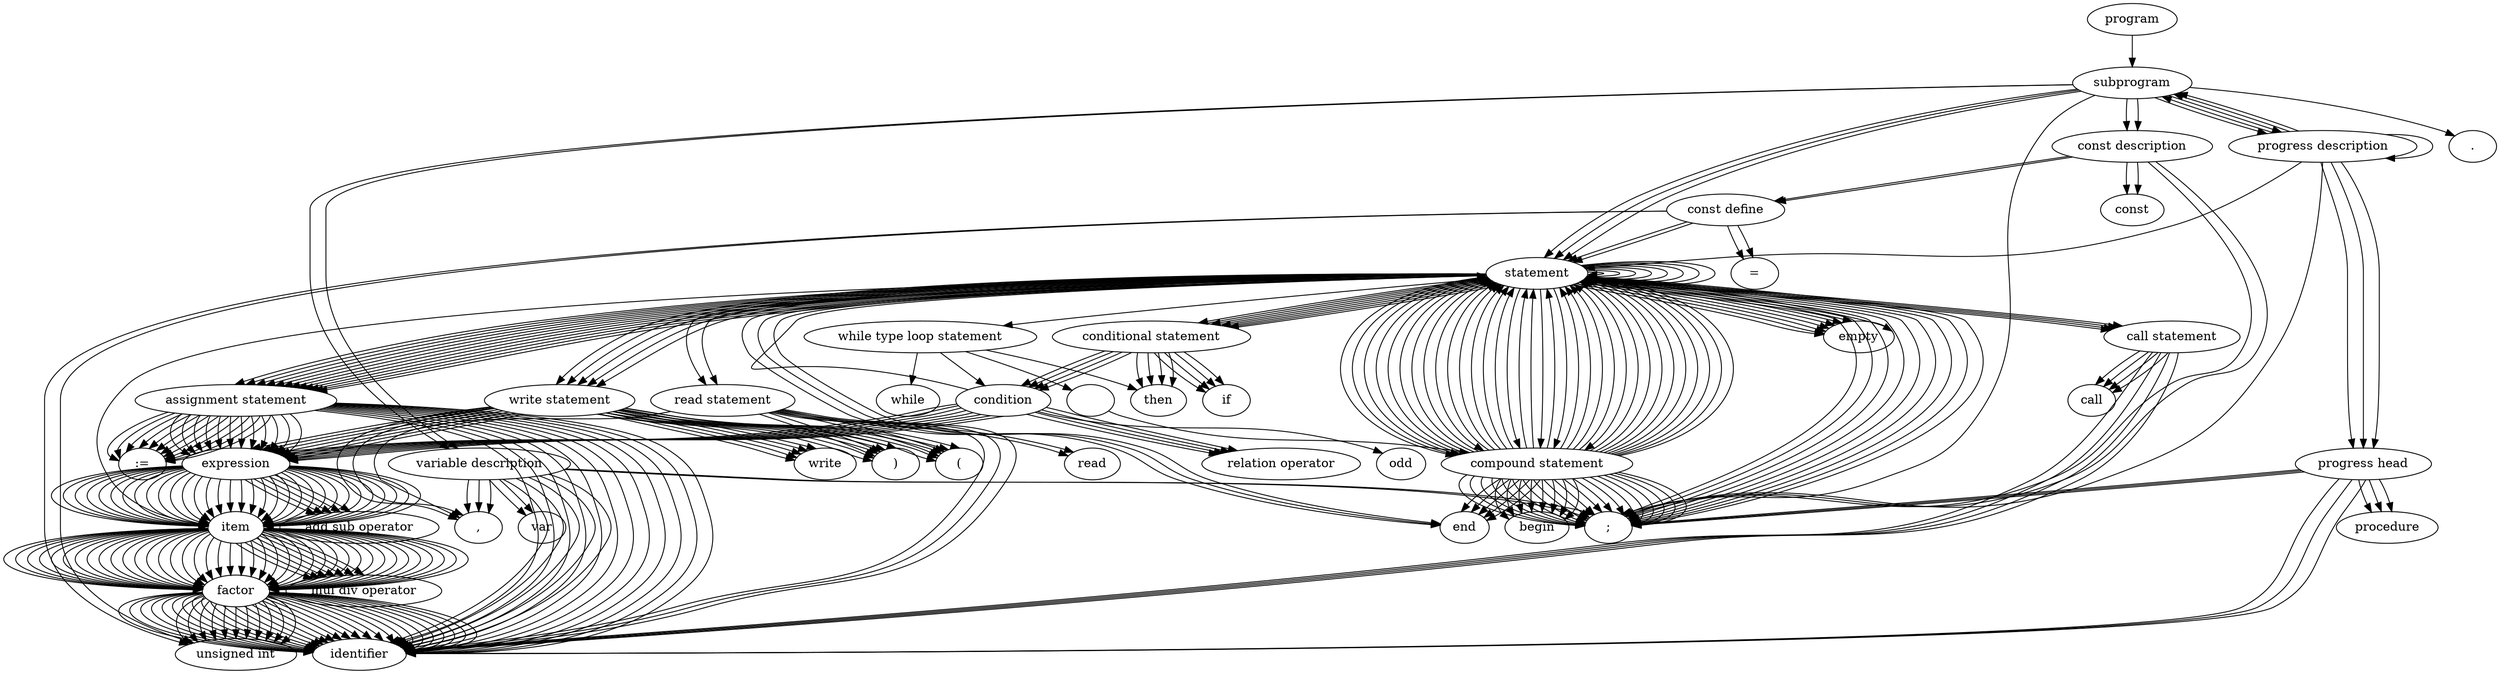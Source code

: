 digraph tree{
"program" -> "subprogram"
"subprogram" -> "progress description"
"progress description" -> "progress description"
"progress description" -> "subprogram"
"subprogram" -> "."
"subprogram" -> "statement"
"statement" -> "compound statement"
"compound statement" -> "statement"
"statement" -> "end"
"statement" -> "statement"
"statement" -> "empty"
"statement" -> ";"
"statement" -> "statement"
"statement" -> "write statement"
"write statement" -> ")"
"write statement" -> "expression"
"expression" -> "item"
"item" -> "factor"
"factor" -> "identifier"
"write statement" -> "("
"write statement" -> "write"
"statement" -> ";"
"statement" -> "statement"
"statement" -> "call statement"
"call statement" -> "identifier"
"call statement" -> "call"
"statement" -> ";"
"statement" -> "statement"
"statement" -> "assignment statement"
"assignment statement" -> "expression"
"expression" -> "item"
"item" -> "factor"
"factor" -> "identifier"
"assignment statement" -> ":="
"assignment statement" -> "identifier"
"statement" -> ";"
"statement" -> "statement"
"statement" -> "read statement"
"read statement" -> ")"
"read statement" -> "identifier"
"read statement" -> "("
"read statement" -> "read"
"statement" -> ";"
"statement" -> "statement"
"statement" -> "compound statement"
"compound statement" -> "end"
"compound statement" -> "statement"
"statement" -> "empty"
"compound statement" -> ";"
"compound statement" -> "statement"
"statement" -> "write statement"
"write statement" -> ")"
"write statement" -> "expression"
"expression" -> "item"
"item" -> "factor"
"factor" -> "unsigned int"
"item" -> "mul div operator"
"item" -> "factor"
"factor" -> "identifier"
"item" -> "mul div operator"
"item" -> "factor"
"factor" -> "identifier"
"write statement" -> ","
"write statement" -> "expression"
"expression" -> "item"
"item" -> "factor"
"factor" -> "identifier"
"item" -> "mul div operator"
"item" -> "factor"
"factor" -> "identifier"
"write statement" -> ","
"write statement" -> "expression"
"expression" -> "item"
"item" -> "factor"
"factor" -> "identifier"
"write statement" -> "("
"write statement" -> "write"
"compound statement" -> ";"
"compound statement" -> "statement"
"statement" -> "call statement"
"call statement" -> "identifier"
"call statement" -> "call"
"compound statement" -> ";"
"compound statement" -> "statement"
"statement" -> "assignment statement"
"assignment statement" -> "expression"
"expression" -> "item"
"item" -> "factor"
"factor" -> "unsigned int"
"assignment statement" -> ":="
"assignment statement" -> "identifier"
"compound statement" -> ";"
"compound statement" -> "statement"
"statement" -> "empty"
"compound statement" -> "begin"
"statement" -> ";"
"statement" -> "conditional statement"
"conditional statement" -> "statement"
"statement" -> "compound statement"
"compound statement" -> "end"
"compound statement" -> "statement"
"statement" -> "empty"
"compound statement" -> ";"
"compound statement" -> "statement"
"statement" -> "assignment statement"
"assignment statement" -> "expression"
"expression" -> "item"
"item" -> "factor"
"factor" -> "identifier"
"assignment statement" -> ":="
"assignment statement" -> "identifier"
"compound statement" -> ";"
"compound statement" -> "statement"
"statement" -> "assignment statement"
"assignment statement" -> "expression"
"expression" -> "item"
"item" -> "factor"
"factor" -> "identifier"
"assignment statement" -> ":="
"assignment statement" -> "identifier"
"compound statement" -> ";"
"compound statement" -> "statement"
"statement" -> "assignment statement"
"assignment statement" -> "expression"
"expression" -> "item"
"item" -> "factor"
"factor" -> "identifier"
"assignment statement" -> ":="
"assignment statement" -> "identifier"
"compound statement" -> "begin"
"conditional statement" -> "then"
"conditional statement" -> "condition"
"condition" -> "expression"
"expression" -> "item"
"item" -> "factor"
"factor" -> "identifier"
"condition" -> "relation operator"
"condition" -> "expression"
"expression" -> "item"
"item" -> "factor"
"factor" -> "identifier"
"conditional statement" -> "if"
"compound statement" -> ";"
"compound statement" -> "statement"
"statement" -> "read statement"
"read statement" -> ")"
"read statement" -> "identifier"
"read statement" -> ","
"read statement" -> "identifier"
"read statement" -> "("
"read statement" -> "read"
"compound statement" -> "begin"
"subprogram" -> "progress description"
"progress description" -> "statement"
"statement" -> ";"
"statement" -> "compound statement"
"compound statement" -> "statement"
"statement" -> "statement"
"statement" -> "end"
"statement" -> "conditional statement"
"conditional statement" -> "statement"
"statement" -> "write statement"
"write statement" -> ")"
"write statement" -> "expression"
"expression" -> "item"
"item" -> "factor"
"factor" -> "unsigned int"
"expression" -> "add sub operator"
"expression" -> "item"
"item" -> "factor"
"factor" -> "identifier"
"write statement" -> "("
"write statement" -> "write"
"conditional statement" -> "then"
"conditional statement" -> "condition"
"condition" -> "expression"
"expression" -> "item"
"item" -> "factor"
"factor" -> "unsigned int"
"condition" -> "relation operator"
"condition" -> "expression"
"expression" -> "item"
"item" -> "factor"
"factor" -> "identifier"
"conditional statement" -> "if"
"statement" -> ";"
"statement" -> "conditional statement"
"conditional statement" -> "statement"
"statement" -> "write statement"
"write statement" -> ")"
"write statement" -> "expression"
"expression" -> "item"
"item" -> "factor"
"factor" -> "identifier"
"write statement" -> "("
"write statement" -> "write"
"conditional statement" -> "then"
"conditional statement" -> "condition"
"condition" -> "statement"
"statement" -> "item"
"item" -> "factor"
"factor" -> "identifier"
"condition" -> "odd"
"conditional statement" -> "if"
"compound statement" -> ";"
"compound statement" -> "statement"
"statement" -> "call statement"
"call statement" -> "identifier"
"call statement" -> "call"
"compound statement" -> "begin"
"progress description" -> "subprogram"
"subprogram" -> ";"
"subprogram" -> "statement"
"statement" -> "compound statement"
"compound statement" -> "statement"
"statement" -> "end"
"statement" -> "statement"
"statement" -> "empty"
"statement" -> ";"
"statement" -> "conditional statement"
"conditional statement" -> "statement"
"statement" -> "compound statement"
"compound statement" -> "end"
"compound statement" -> "statement"
"statement" -> "empty"
"compound statement" -> ";"
"compound statement" -> "statement"
"statement" -> "call statement"
"call statement" -> "identifier"
"call statement" -> "call"
"compound statement" -> ";"
"compound statement" -> "statement"
"statement" -> "assignment statement"
"assignment statement" -> "expression"
"expression" -> "item"
"item" -> "factor"
"factor" -> "identifier"
"item" -> "mul div operator"
"item" -> "factor"
"factor" -> "identifier"
"assignment statement" -> ":="
"assignment statement" -> "identifier"
"compound statement" -> ";"
"compound statement" -> "statement"
"statement" -> "assignment statement"
"assignment statement" -> "expression"
"expression" -> "item"
"item" -> "factor"
"factor" -> "unsigned int"
"expression" -> "add sub operator"
"expression" -> "item"
"item" -> "factor"
"factor" -> "identifier"
"assignment statement" -> ":="
"assignment statement" -> "identifier"
"compound statement" -> "begin"
"conditional statement" -> "then"
"conditional statement" -> "condition"
"condition" -> "expression"
"expression" -> "item"
"item" -> "factor"
"factor" -> "unsigned int"
"condition" -> "relation operator"
"condition" -> "expression"
"expression" -> "item"
"item" -> "factor"
"factor" -> "identifier"
"conditional statement" -> "if"
"compound statement" -> "begin"
"progress description" -> "progress head"
"progress head" -> ";"
"progress head" -> "identifier"
"progress head" -> "procedure"
"subprogram" -> "const description"
"const description" -> ";"
"const description" -> "const define"
"const define" -> "unsigned int"
"const define" -> "="
"const define" -> "statement"
"const description" -> "const"
"progress description" -> "progress head"
"progress head" -> ";"
"progress head" -> "identifier"
"progress head" -> "procedure"
"progress description" -> ";"
"progress description" -> "subprogram"
"subprogram" -> "statement"
"statement" -> "compound statement"
"compound statement" -> "end"
"compound statement" -> "statement"
"statement" -> "empty"
"compound statement" -> ";"
"compound statement" -> "statement"
"statement" -> "while type loop statement"
"while type loop statement" -> ""
"" -> "compound statement"
"compound statement" -> "end"
"compound statement" -> "statement"
"statement" -> "empty"
"compound statement" -> ";"
"compound statement" -> "statement"
"statement" -> "assignment statement"
"assignment statement" -> "expression"
"expression" -> "item"
"item" -> "factor"
"factor" -> "identifier"
"assignment statement" -> ":="
"assignment statement" -> "identifier"
"compound statement" -> ";"
"compound statement" -> "statement"
"statement" -> "assignment statement"
"assignment statement" -> "expression"
"expression" -> "item"
"item" -> "factor"
"factor" -> "identifier"
"assignment statement" -> ":="
"assignment statement" -> "identifier"
"compound statement" -> ";"
"compound statement" -> "statement"
"statement" -> "assignment statement"
"assignment statement" -> "expression"
"expression" -> "item"
"item" -> "factor"
"factor" -> "identifier"
"item" -> "mul div operator"
"item" -> "factor"
"factor" -> "identifier"
"expression" -> "add sub operator"
"expression" -> "item"
"item" -> "factor"
"factor" -> "identifier"
"assignment statement" -> ":="
"assignment statement" -> "identifier"
"compound statement" -> ";"
"compound statement" -> "statement"
"statement" -> "assignment statement"
"assignment statement" -> "expression"
"expression" -> "item"
"item" -> "factor"
"factor" -> "identifier"
"item" -> "mul div operator"
"item" -> "factor"
"factor" -> "identifier"
"assignment statement" -> ":="
"assignment statement" -> "identifier"
"compound statement" -> "begin"
"while type loop statement" -> "then"
"while type loop statement" -> "condition"
"condition" -> "expression"
"expression" -> "item"
"item" -> "factor"
"factor" -> "unsigned int"
"condition" -> "relation operator"
"condition" -> "expression"
"expression" -> "item"
"item" -> "factor"
"factor" -> "identifier"
"while type loop statement" -> "while"
"compound statement" -> ";"
"compound statement" -> "statement"
"statement" -> "write statement"
"write statement" -> ")"
"write statement" -> "expression"
"expression" -> "item"
"item" -> "factor"
"factor" -> "unsigned int"
"expression" -> "add sub operator"
"expression" -> "item"
"item" -> "factor"
"factor" -> "unsigned int"
"expression" -> "add sub operator"
"expression" -> "item"
"item" -> "factor"
"factor" -> "unsigned int"
"item" -> "mul div operator"
"item" -> "factor"
"factor" -> "identifier"
"write statement" -> "("
"write statement" -> "write"
"compound statement" -> ";"
"compound statement" -> "statement"
"statement" -> "assignment statement"
"assignment statement" -> "expression"
"expression" -> "item"
"item" -> "factor"
"factor" -> "unsigned int"
"assignment statement" -> ":="
"assignment statement" -> "identifier"
"compound statement" -> "begin"
"subprogram" -> "variable description"
"variable description" -> ";"
"variable description" -> "identifier"
"variable description" -> "var"
"progress description" -> "progress head"
"progress head" -> ";"
"progress head" -> "identifier"
"progress head" -> "procedure"
"subprogram" -> "variable description"
"variable description" -> ";"
"variable description" -> "identifier"
"variable description" -> ","
"variable description" -> "identifier"
"variable description" -> ","
"variable description" -> "identifier"
"variable description" -> ","
"variable description" -> "identifier"
"variable description" -> "var"
"subprogram" -> "const description"
"const description" -> ";"
"const description" -> "const define"
"const define" -> "unsigned int"
"const define" -> "="
"const define" -> "statement"
"const description" -> "const"
}